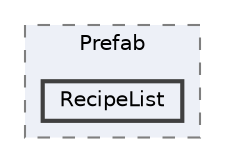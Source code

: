 digraph "003_Item/Window/RecipeWindow/Prefab/RecipeList"
{
 // LATEX_PDF_SIZE
  bgcolor="transparent";
  edge [fontname=Helvetica,fontsize=10,labelfontname=Helvetica,labelfontsize=10];
  node [fontname=Helvetica,fontsize=10,shape=box,height=0.2,width=0.4];
  compound=true
  subgraph clusterdir_e468fb2dc7b48b02014f13e58344d230 {
    graph [ bgcolor="#edf0f7", pencolor="grey50", label="Prefab", fontname=Helvetica,fontsize=10 style="filled,dashed", URL="dir_e468fb2dc7b48b02014f13e58344d230.html",tooltip=""]
  dir_08909a6407d77fd54c76382a65aeff1b [label="RecipeList", fillcolor="#edf0f7", color="grey25", style="filled,bold", URL="dir_08909a6407d77fd54c76382a65aeff1b.html",tooltip=""];
  }
}
